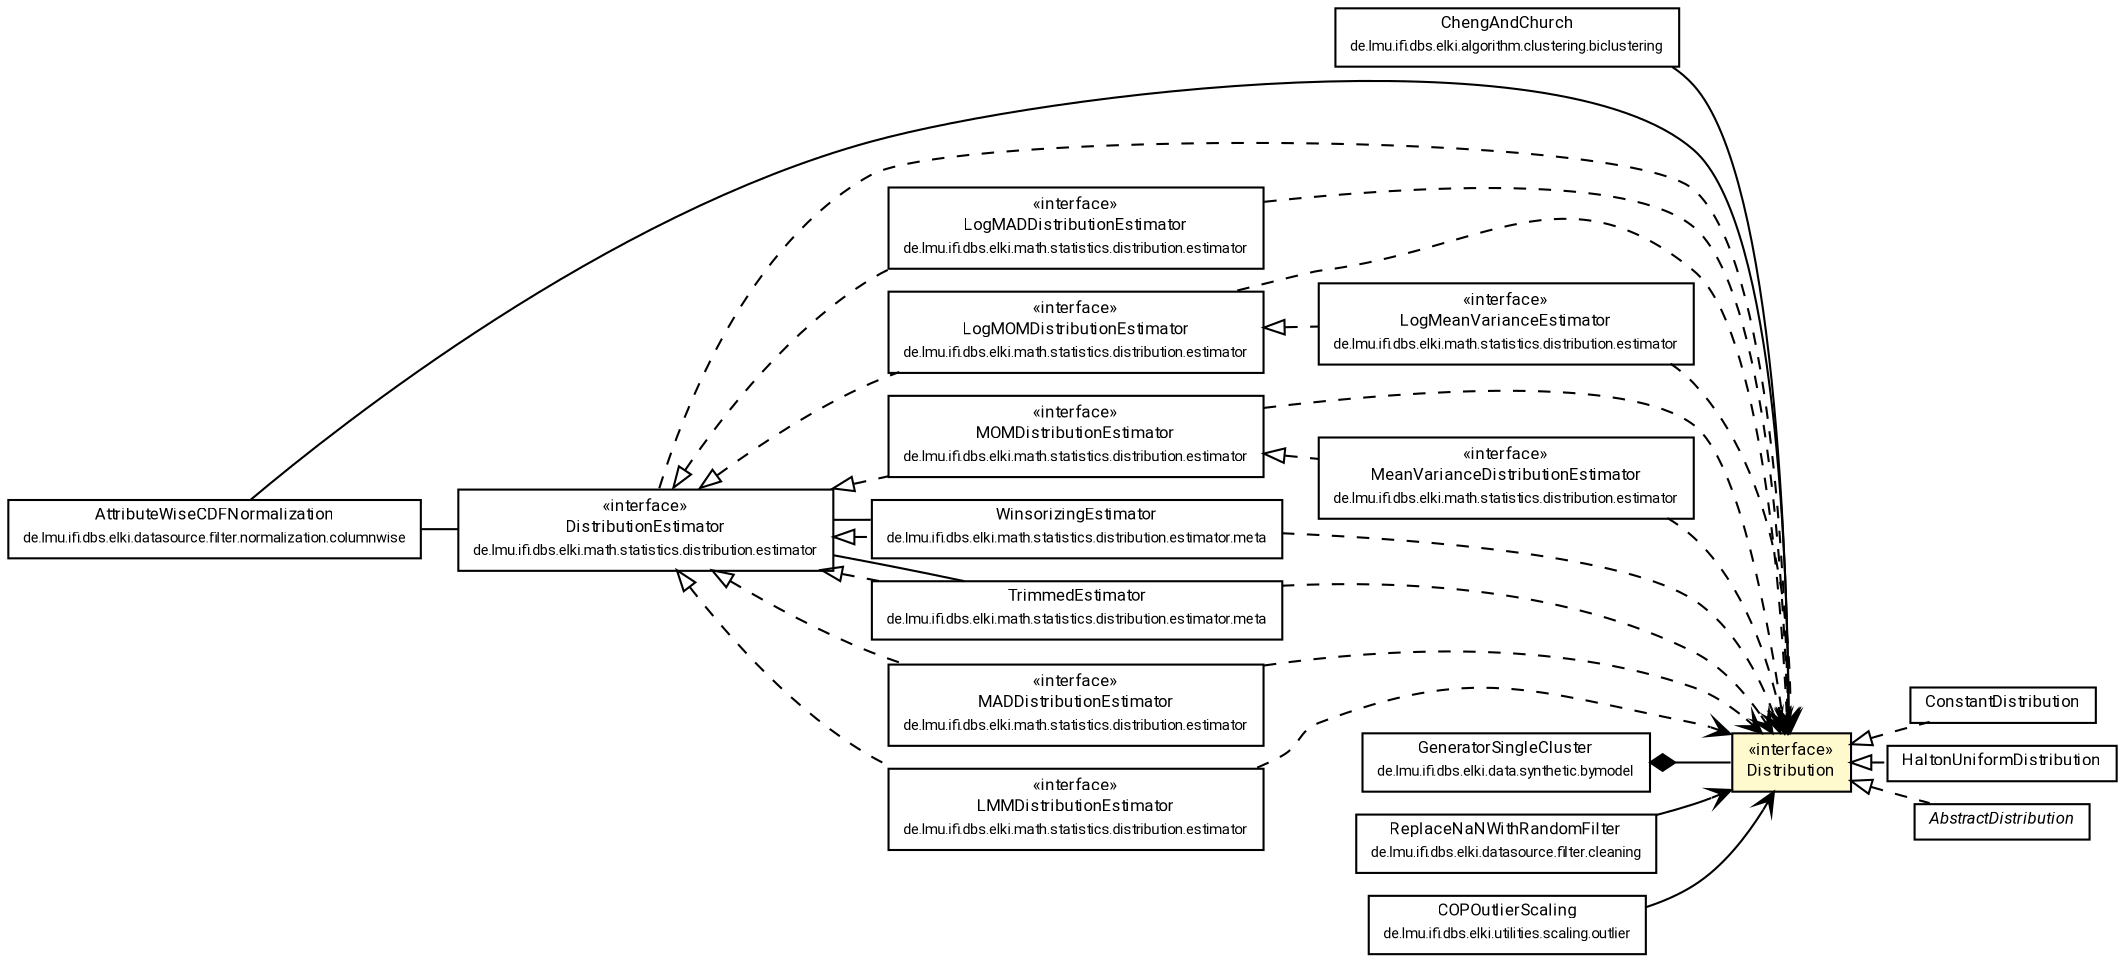 #!/usr/local/bin/dot
#
# Class diagram 
# Generated by UMLGraph version R5_7_2-60-g0e99a6 (http://www.spinellis.gr/umlgraph/)
#

digraph G {
	graph [fontnames="svg"]
	edge [fontname="Roboto",fontsize=7,labelfontname="Roboto",labelfontsize=7,color="black"];
	node [fontname="Roboto",fontcolor="black",fontsize=8,shape=plaintext,margin=0,width=0,height=0];
	nodesep=0.15;
	ranksep=0.25;
	rankdir=LR;
	// de.lmu.ifi.dbs.elki.algorithm.clustering.biclustering.ChengAndChurch<V extends de.lmu.ifi.dbs.elki.data.NumberVector>
	c3437292 [label=<<table title="de.lmu.ifi.dbs.elki.algorithm.clustering.biclustering.ChengAndChurch" border="0" cellborder="1" cellspacing="0" cellpadding="2" href="../../../algorithm/clustering/biclustering/ChengAndChurch.html" target="_parent">
		<tr><td><table border="0" cellspacing="0" cellpadding="1">
		<tr><td align="center" balign="center"> <font face="Roboto">ChengAndChurch</font> </td></tr>
		<tr><td align="center" balign="center"> <font face="Roboto" point-size="7.0">de.lmu.ifi.dbs.elki.algorithm.clustering.biclustering</font> </td></tr>
		</table></td></tr>
		</table>>, URL="../../../algorithm/clustering/biclustering/ChengAndChurch.html"];
	// de.lmu.ifi.dbs.elki.math.statistics.distribution.Distribution
	c3438067 [label=<<table title="de.lmu.ifi.dbs.elki.math.statistics.distribution.Distribution" border="0" cellborder="1" cellspacing="0" cellpadding="2" bgcolor="lemonChiffon" href="Distribution.html" target="_parent">
		<tr><td><table border="0" cellspacing="0" cellpadding="1">
		<tr><td align="center" balign="center"> &#171;interface&#187; </td></tr>
		<tr><td align="center" balign="center"> <font face="Roboto">Distribution</font> </td></tr>
		</table></td></tr>
		</table>>, URL="Distribution.html"];
	// de.lmu.ifi.dbs.elki.math.statistics.distribution.ConstantDistribution
	c3438068 [label=<<table title="de.lmu.ifi.dbs.elki.math.statistics.distribution.ConstantDistribution" border="0" cellborder="1" cellspacing="0" cellpadding="2" href="ConstantDistribution.html" target="_parent">
		<tr><td><table border="0" cellspacing="0" cellpadding="1">
		<tr><td align="center" balign="center"> <font face="Roboto">ConstantDistribution</font> </td></tr>
		</table></td></tr>
		</table>>, URL="ConstantDistribution.html"];
	// de.lmu.ifi.dbs.elki.math.statistics.distribution.estimator.LogMeanVarianceEstimator<D extends de.lmu.ifi.dbs.elki.math.statistics.distribution.Distribution>
	c3438074 [label=<<table title="de.lmu.ifi.dbs.elki.math.statistics.distribution.estimator.LogMeanVarianceEstimator" border="0" cellborder="1" cellspacing="0" cellpadding="2" href="estimator/LogMeanVarianceEstimator.html" target="_parent">
		<tr><td><table border="0" cellspacing="0" cellpadding="1">
		<tr><td align="center" balign="center"> &#171;interface&#187; </td></tr>
		<tr><td align="center" balign="center"> <font face="Roboto">LogMeanVarianceEstimator</font> </td></tr>
		<tr><td align="center" balign="center"> <font face="Roboto" point-size="7.0">de.lmu.ifi.dbs.elki.math.statistics.distribution.estimator</font> </td></tr>
		</table></td></tr>
		</table>>, URL="estimator/LogMeanVarianceEstimator.html"];
	// de.lmu.ifi.dbs.elki.math.statistics.distribution.estimator.LogMADDistributionEstimator<D extends de.lmu.ifi.dbs.elki.math.statistics.distribution.Distribution>
	c3438081 [label=<<table title="de.lmu.ifi.dbs.elki.math.statistics.distribution.estimator.LogMADDistributionEstimator" border="0" cellborder="1" cellspacing="0" cellpadding="2" href="estimator/LogMADDistributionEstimator.html" target="_parent">
		<tr><td><table border="0" cellspacing="0" cellpadding="1">
		<tr><td align="center" balign="center"> &#171;interface&#187; </td></tr>
		<tr><td align="center" balign="center"> <font face="Roboto">LogMADDistributionEstimator</font> </td></tr>
		<tr><td align="center" balign="center"> <font face="Roboto" point-size="7.0">de.lmu.ifi.dbs.elki.math.statistics.distribution.estimator</font> </td></tr>
		</table></td></tr>
		</table>>, URL="estimator/LogMADDistributionEstimator.html"];
	// de.lmu.ifi.dbs.elki.math.statistics.distribution.estimator.MeanVarianceDistributionEstimator<D extends de.lmu.ifi.dbs.elki.math.statistics.distribution.Distribution>
	c3438104 [label=<<table title="de.lmu.ifi.dbs.elki.math.statistics.distribution.estimator.MeanVarianceDistributionEstimator" border="0" cellborder="1" cellspacing="0" cellpadding="2" href="estimator/MeanVarianceDistributionEstimator.html" target="_parent">
		<tr><td><table border="0" cellspacing="0" cellpadding="1">
		<tr><td align="center" balign="center"> &#171;interface&#187; </td></tr>
		<tr><td align="center" balign="center"> <font face="Roboto">MeanVarianceDistributionEstimator</font> </td></tr>
		<tr><td align="center" balign="center"> <font face="Roboto" point-size="7.0">de.lmu.ifi.dbs.elki.math.statistics.distribution.estimator</font> </td></tr>
		</table></td></tr>
		</table>>, URL="estimator/MeanVarianceDistributionEstimator.html"];
	// de.lmu.ifi.dbs.elki.math.statistics.distribution.estimator.LogMOMDistributionEstimator<D extends de.lmu.ifi.dbs.elki.math.statistics.distribution.Distribution>
	c3438111 [label=<<table title="de.lmu.ifi.dbs.elki.math.statistics.distribution.estimator.LogMOMDistributionEstimator" border="0" cellborder="1" cellspacing="0" cellpadding="2" href="estimator/LogMOMDistributionEstimator.html" target="_parent">
		<tr><td><table border="0" cellspacing="0" cellpadding="1">
		<tr><td align="center" balign="center"> &#171;interface&#187; </td></tr>
		<tr><td align="center" balign="center"> <font face="Roboto">LogMOMDistributionEstimator</font> </td></tr>
		<tr><td align="center" balign="center"> <font face="Roboto" point-size="7.0">de.lmu.ifi.dbs.elki.math.statistics.distribution.estimator</font> </td></tr>
		</table></td></tr>
		</table>>, URL="estimator/LogMOMDistributionEstimator.html"];
	// de.lmu.ifi.dbs.elki.math.statistics.distribution.estimator.DistributionEstimator<D extends de.lmu.ifi.dbs.elki.math.statistics.distribution.Distribution>
	c3438112 [label=<<table title="de.lmu.ifi.dbs.elki.math.statistics.distribution.estimator.DistributionEstimator" border="0" cellborder="1" cellspacing="0" cellpadding="2" href="estimator/DistributionEstimator.html" target="_parent">
		<tr><td><table border="0" cellspacing="0" cellpadding="1">
		<tr><td align="center" balign="center"> &#171;interface&#187; </td></tr>
		<tr><td align="center" balign="center"> <font face="Roboto">DistributionEstimator</font> </td></tr>
		<tr><td align="center" balign="center"> <font face="Roboto" point-size="7.0">de.lmu.ifi.dbs.elki.math.statistics.distribution.estimator</font> </td></tr>
		</table></td></tr>
		</table>>, URL="estimator/DistributionEstimator.html"];
	// de.lmu.ifi.dbs.elki.math.statistics.distribution.estimator.MOMDistributionEstimator<D extends de.lmu.ifi.dbs.elki.math.statistics.distribution.Distribution>
	c3438119 [label=<<table title="de.lmu.ifi.dbs.elki.math.statistics.distribution.estimator.MOMDistributionEstimator" border="0" cellborder="1" cellspacing="0" cellpadding="2" href="estimator/MOMDistributionEstimator.html" target="_parent">
		<tr><td><table border="0" cellspacing="0" cellpadding="1">
		<tr><td align="center" balign="center"> &#171;interface&#187; </td></tr>
		<tr><td align="center" balign="center"> <font face="Roboto">MOMDistributionEstimator</font> </td></tr>
		<tr><td align="center" balign="center"> <font face="Roboto" point-size="7.0">de.lmu.ifi.dbs.elki.math.statistics.distribution.estimator</font> </td></tr>
		</table></td></tr>
		</table>>, URL="estimator/MOMDistributionEstimator.html"];
	// de.lmu.ifi.dbs.elki.math.statistics.distribution.estimator.meta.WinsorizingEstimator<D extends de.lmu.ifi.dbs.elki.math.statistics.distribution.Distribution>
	c3438150 [label=<<table title="de.lmu.ifi.dbs.elki.math.statistics.distribution.estimator.meta.WinsorizingEstimator" border="0" cellborder="1" cellspacing="0" cellpadding="2" href="estimator/meta/WinsorizingEstimator.html" target="_parent">
		<tr><td><table border="0" cellspacing="0" cellpadding="1">
		<tr><td align="center" balign="center"> <font face="Roboto">WinsorizingEstimator</font> </td></tr>
		<tr><td align="center" balign="center"> <font face="Roboto" point-size="7.0">de.lmu.ifi.dbs.elki.math.statistics.distribution.estimator.meta</font> </td></tr>
		</table></td></tr>
		</table>>, URL="estimator/meta/WinsorizingEstimator.html"];
	// de.lmu.ifi.dbs.elki.math.statistics.distribution.estimator.meta.TrimmedEstimator<D extends de.lmu.ifi.dbs.elki.math.statistics.distribution.Distribution>
	c3438152 [label=<<table title="de.lmu.ifi.dbs.elki.math.statistics.distribution.estimator.meta.TrimmedEstimator" border="0" cellborder="1" cellspacing="0" cellpadding="2" href="estimator/meta/TrimmedEstimator.html" target="_parent">
		<tr><td><table border="0" cellspacing="0" cellpadding="1">
		<tr><td align="center" balign="center"> <font face="Roboto">TrimmedEstimator</font> </td></tr>
		<tr><td align="center" balign="center"> <font face="Roboto" point-size="7.0">de.lmu.ifi.dbs.elki.math.statistics.distribution.estimator.meta</font> </td></tr>
		</table></td></tr>
		</table>>, URL="estimator/meta/TrimmedEstimator.html"];
	// de.lmu.ifi.dbs.elki.math.statistics.distribution.estimator.MADDistributionEstimator<D extends de.lmu.ifi.dbs.elki.math.statistics.distribution.Distribution>
	c3438163 [label=<<table title="de.lmu.ifi.dbs.elki.math.statistics.distribution.estimator.MADDistributionEstimator" border="0" cellborder="1" cellspacing="0" cellpadding="2" href="estimator/MADDistributionEstimator.html" target="_parent">
		<tr><td><table border="0" cellspacing="0" cellpadding="1">
		<tr><td align="center" balign="center"> &#171;interface&#187; </td></tr>
		<tr><td align="center" balign="center"> <font face="Roboto">MADDistributionEstimator</font> </td></tr>
		<tr><td align="center" balign="center"> <font face="Roboto" point-size="7.0">de.lmu.ifi.dbs.elki.math.statistics.distribution.estimator</font> </td></tr>
		</table></td></tr>
		</table>>, URL="estimator/MADDistributionEstimator.html"];
	// de.lmu.ifi.dbs.elki.math.statistics.distribution.estimator.LMMDistributionEstimator<D extends de.lmu.ifi.dbs.elki.math.statistics.distribution.Distribution>
	c3438168 [label=<<table title="de.lmu.ifi.dbs.elki.math.statistics.distribution.estimator.LMMDistributionEstimator" border="0" cellborder="1" cellspacing="0" cellpadding="2" href="estimator/LMMDistributionEstimator.html" target="_parent">
		<tr><td><table border="0" cellspacing="0" cellpadding="1">
		<tr><td align="center" balign="center"> &#171;interface&#187; </td></tr>
		<tr><td align="center" balign="center"> <font face="Roboto">LMMDistributionEstimator</font> </td></tr>
		<tr><td align="center" balign="center"> <font face="Roboto" point-size="7.0">de.lmu.ifi.dbs.elki.math.statistics.distribution.estimator</font> </td></tr>
		</table></td></tr>
		</table>>, URL="estimator/LMMDistributionEstimator.html"];
	// de.lmu.ifi.dbs.elki.math.statistics.distribution.HaltonUniformDistribution
	c3438189 [label=<<table title="de.lmu.ifi.dbs.elki.math.statistics.distribution.HaltonUniformDistribution" border="0" cellborder="1" cellspacing="0" cellpadding="2" href="HaltonUniformDistribution.html" target="_parent">
		<tr><td><table border="0" cellspacing="0" cellpadding="1">
		<tr><td align="center" balign="center"> <font face="Roboto">HaltonUniformDistribution</font> </td></tr>
		</table></td></tr>
		</table>>, URL="HaltonUniformDistribution.html"];
	// de.lmu.ifi.dbs.elki.math.statistics.distribution.AbstractDistribution
	c3438217 [label=<<table title="de.lmu.ifi.dbs.elki.math.statistics.distribution.AbstractDistribution" border="0" cellborder="1" cellspacing="0" cellpadding="2" href="AbstractDistribution.html" target="_parent">
		<tr><td><table border="0" cellspacing="0" cellpadding="1">
		<tr><td align="center" balign="center"> <font face="Roboto"><i>AbstractDistribution</i></font> </td></tr>
		</table></td></tr>
		</table>>, URL="AbstractDistribution.html"];
	// de.lmu.ifi.dbs.elki.data.synthetic.bymodel.GeneratorSingleCluster
	c3438546 [label=<<table title="de.lmu.ifi.dbs.elki.data.synthetic.bymodel.GeneratorSingleCluster" border="0" cellborder="1" cellspacing="0" cellpadding="2" href="../../../data/synthetic/bymodel/GeneratorSingleCluster.html" target="_parent">
		<tr><td><table border="0" cellspacing="0" cellpadding="1">
		<tr><td align="center" balign="center"> <font face="Roboto">GeneratorSingleCluster</font> </td></tr>
		<tr><td align="center" balign="center"> <font face="Roboto" point-size="7.0">de.lmu.ifi.dbs.elki.data.synthetic.bymodel</font> </td></tr>
		</table></td></tr>
		</table>>, URL="../../../data/synthetic/bymodel/GeneratorSingleCluster.html"];
	// de.lmu.ifi.dbs.elki.datasource.filter.cleaning.ReplaceNaNWithRandomFilter
	c3439117 [label=<<table title="de.lmu.ifi.dbs.elki.datasource.filter.cleaning.ReplaceNaNWithRandomFilter" border="0" cellborder="1" cellspacing="0" cellpadding="2" href="../../../datasource/filter/cleaning/ReplaceNaNWithRandomFilter.html" target="_parent">
		<tr><td><table border="0" cellspacing="0" cellpadding="1">
		<tr><td align="center" balign="center"> <font face="Roboto">ReplaceNaNWithRandomFilter</font> </td></tr>
		<tr><td align="center" balign="center"> <font face="Roboto" point-size="7.0">de.lmu.ifi.dbs.elki.datasource.filter.cleaning</font> </td></tr>
		</table></td></tr>
		</table>>, URL="../../../datasource/filter/cleaning/ReplaceNaNWithRandomFilter.html"];
	// de.lmu.ifi.dbs.elki.datasource.filter.normalization.columnwise.AttributeWiseCDFNormalization<V extends de.lmu.ifi.dbs.elki.data.NumberVector>
	c3439141 [label=<<table title="de.lmu.ifi.dbs.elki.datasource.filter.normalization.columnwise.AttributeWiseCDFNormalization" border="0" cellborder="1" cellspacing="0" cellpadding="2" href="../../../datasource/filter/normalization/columnwise/AttributeWiseCDFNormalization.html" target="_parent">
		<tr><td><table border="0" cellspacing="0" cellpadding="1">
		<tr><td align="center" balign="center"> <font face="Roboto">AttributeWiseCDFNormalization</font> </td></tr>
		<tr><td align="center" balign="center"> <font face="Roboto" point-size="7.0">de.lmu.ifi.dbs.elki.datasource.filter.normalization.columnwise</font> </td></tr>
		</table></td></tr>
		</table>>, URL="../../../datasource/filter/normalization/columnwise/AttributeWiseCDFNormalization.html"];
	// de.lmu.ifi.dbs.elki.utilities.scaling.outlier.COPOutlierScaling
	c3439284 [label=<<table title="de.lmu.ifi.dbs.elki.utilities.scaling.outlier.COPOutlierScaling" border="0" cellborder="1" cellspacing="0" cellpadding="2" href="../../../utilities/scaling/outlier/COPOutlierScaling.html" target="_parent">
		<tr><td><table border="0" cellspacing="0" cellpadding="1">
		<tr><td align="center" balign="center"> <font face="Roboto">COPOutlierScaling</font> </td></tr>
		<tr><td align="center" balign="center"> <font face="Roboto" point-size="7.0">de.lmu.ifi.dbs.elki.utilities.scaling.outlier</font> </td></tr>
		</table></td></tr>
		</table>>, URL="../../../utilities/scaling/outlier/COPOutlierScaling.html"];
	// de.lmu.ifi.dbs.elki.math.statistics.distribution.ConstantDistribution implements de.lmu.ifi.dbs.elki.math.statistics.distribution.Distribution
	c3438067 -> c3438068 [arrowtail=empty,style=dashed,dir=back,weight=9];
	// de.lmu.ifi.dbs.elki.math.statistics.distribution.estimator.LogMeanVarianceEstimator<D extends de.lmu.ifi.dbs.elki.math.statistics.distribution.Distribution> implements de.lmu.ifi.dbs.elki.math.statistics.distribution.estimator.LogMOMDistributionEstimator<D extends de.lmu.ifi.dbs.elki.math.statistics.distribution.Distribution>
	c3438111 -> c3438074 [arrowtail=empty,style=dashed,dir=back,weight=9];
	// de.lmu.ifi.dbs.elki.math.statistics.distribution.estimator.LogMADDistributionEstimator<D extends de.lmu.ifi.dbs.elki.math.statistics.distribution.Distribution> implements de.lmu.ifi.dbs.elki.math.statistics.distribution.estimator.DistributionEstimator<D extends de.lmu.ifi.dbs.elki.math.statistics.distribution.Distribution>
	c3438112 -> c3438081 [arrowtail=empty,style=dashed,dir=back,weight=9];
	// de.lmu.ifi.dbs.elki.math.statistics.distribution.estimator.MeanVarianceDistributionEstimator<D extends de.lmu.ifi.dbs.elki.math.statistics.distribution.Distribution> implements de.lmu.ifi.dbs.elki.math.statistics.distribution.estimator.MOMDistributionEstimator<D extends de.lmu.ifi.dbs.elki.math.statistics.distribution.Distribution>
	c3438119 -> c3438104 [arrowtail=empty,style=dashed,dir=back,weight=9];
	// de.lmu.ifi.dbs.elki.math.statistics.distribution.estimator.LogMOMDistributionEstimator<D extends de.lmu.ifi.dbs.elki.math.statistics.distribution.Distribution> implements de.lmu.ifi.dbs.elki.math.statistics.distribution.estimator.DistributionEstimator<D extends de.lmu.ifi.dbs.elki.math.statistics.distribution.Distribution>
	c3438112 -> c3438111 [arrowtail=empty,style=dashed,dir=back,weight=9];
	// de.lmu.ifi.dbs.elki.math.statistics.distribution.estimator.MOMDistributionEstimator<D extends de.lmu.ifi.dbs.elki.math.statistics.distribution.Distribution> implements de.lmu.ifi.dbs.elki.math.statistics.distribution.estimator.DistributionEstimator<D extends de.lmu.ifi.dbs.elki.math.statistics.distribution.Distribution>
	c3438112 -> c3438119 [arrowtail=empty,style=dashed,dir=back,weight=9];
	// de.lmu.ifi.dbs.elki.math.statistics.distribution.estimator.meta.WinsorizingEstimator<D extends de.lmu.ifi.dbs.elki.math.statistics.distribution.Distribution> implements de.lmu.ifi.dbs.elki.math.statistics.distribution.estimator.DistributionEstimator<D extends de.lmu.ifi.dbs.elki.math.statistics.distribution.Distribution>
	c3438112 -> c3438150 [arrowtail=empty,style=dashed,dir=back,weight=9];
	// de.lmu.ifi.dbs.elki.math.statistics.distribution.estimator.meta.WinsorizingEstimator<D extends de.lmu.ifi.dbs.elki.math.statistics.distribution.Distribution> assoc de.lmu.ifi.dbs.elki.math.statistics.distribution.estimator.DistributionEstimator<D extends de.lmu.ifi.dbs.elki.math.statistics.distribution.Distribution>
	c3438150 -> c3438112 [arrowhead=none,weight=2];
	// de.lmu.ifi.dbs.elki.math.statistics.distribution.estimator.meta.TrimmedEstimator<D extends de.lmu.ifi.dbs.elki.math.statistics.distribution.Distribution> implements de.lmu.ifi.dbs.elki.math.statistics.distribution.estimator.DistributionEstimator<D extends de.lmu.ifi.dbs.elki.math.statistics.distribution.Distribution>
	c3438112 -> c3438152 [arrowtail=empty,style=dashed,dir=back,weight=9];
	// de.lmu.ifi.dbs.elki.math.statistics.distribution.estimator.meta.TrimmedEstimator<D extends de.lmu.ifi.dbs.elki.math.statistics.distribution.Distribution> assoc de.lmu.ifi.dbs.elki.math.statistics.distribution.estimator.DistributionEstimator<D extends de.lmu.ifi.dbs.elki.math.statistics.distribution.Distribution>
	c3438152 -> c3438112 [arrowhead=none,weight=2];
	// de.lmu.ifi.dbs.elki.math.statistics.distribution.estimator.MADDistributionEstimator<D extends de.lmu.ifi.dbs.elki.math.statistics.distribution.Distribution> implements de.lmu.ifi.dbs.elki.math.statistics.distribution.estimator.DistributionEstimator<D extends de.lmu.ifi.dbs.elki.math.statistics.distribution.Distribution>
	c3438112 -> c3438163 [arrowtail=empty,style=dashed,dir=back,weight=9];
	// de.lmu.ifi.dbs.elki.math.statistics.distribution.estimator.LMMDistributionEstimator<D extends de.lmu.ifi.dbs.elki.math.statistics.distribution.Distribution> implements de.lmu.ifi.dbs.elki.math.statistics.distribution.estimator.DistributionEstimator<D extends de.lmu.ifi.dbs.elki.math.statistics.distribution.Distribution>
	c3438112 -> c3438168 [arrowtail=empty,style=dashed,dir=back,weight=9];
	// de.lmu.ifi.dbs.elki.math.statistics.distribution.HaltonUniformDistribution implements de.lmu.ifi.dbs.elki.math.statistics.distribution.Distribution
	c3438067 -> c3438189 [arrowtail=empty,style=dashed,dir=back,weight=9];
	// de.lmu.ifi.dbs.elki.math.statistics.distribution.AbstractDistribution implements de.lmu.ifi.dbs.elki.math.statistics.distribution.Distribution
	c3438067 -> c3438217 [arrowtail=empty,style=dashed,dir=back,weight=9];
	// de.lmu.ifi.dbs.elki.data.synthetic.bymodel.GeneratorSingleCluster composed de.lmu.ifi.dbs.elki.math.statistics.distribution.Distribution
	c3438546 -> c3438067 [arrowhead=none,arrowtail=diamond,dir=back,weight=6];
	// de.lmu.ifi.dbs.elki.datasource.filter.normalization.columnwise.AttributeWiseCDFNormalization<V extends de.lmu.ifi.dbs.elki.data.NumberVector> assoc de.lmu.ifi.dbs.elki.math.statistics.distribution.estimator.DistributionEstimator<D extends de.lmu.ifi.dbs.elki.math.statistics.distribution.Distribution>
	c3439141 -> c3438112 [arrowhead=none,weight=2];
	// de.lmu.ifi.dbs.elki.algorithm.clustering.biclustering.ChengAndChurch<V extends de.lmu.ifi.dbs.elki.data.NumberVector> navassoc de.lmu.ifi.dbs.elki.math.statistics.distribution.Distribution
	c3437292 -> c3438067 [arrowhead=open,weight=1];
	// de.lmu.ifi.dbs.elki.datasource.filter.cleaning.ReplaceNaNWithRandomFilter navassoc de.lmu.ifi.dbs.elki.math.statistics.distribution.Distribution
	c3439117 -> c3438067 [arrowhead=open,weight=1];
	// de.lmu.ifi.dbs.elki.datasource.filter.normalization.columnwise.AttributeWiseCDFNormalization<V extends de.lmu.ifi.dbs.elki.data.NumberVector> navassoc de.lmu.ifi.dbs.elki.math.statistics.distribution.Distribution
	c3439141 -> c3438067 [arrowhead=open,weight=1,headlabel="*"];
	// de.lmu.ifi.dbs.elki.utilities.scaling.outlier.COPOutlierScaling navassoc de.lmu.ifi.dbs.elki.math.statistics.distribution.Distribution
	c3439284 -> c3438067 [arrowhead=open,weight=1];
	// de.lmu.ifi.dbs.elki.math.statistics.distribution.estimator.LogMeanVarianceEstimator<D extends de.lmu.ifi.dbs.elki.math.statistics.distribution.Distribution> depend de.lmu.ifi.dbs.elki.math.statistics.distribution.Distribution
	c3438074 -> c3438067 [arrowhead=open,style=dashed,weight=0];
	// de.lmu.ifi.dbs.elki.math.statistics.distribution.estimator.LogMADDistributionEstimator<D extends de.lmu.ifi.dbs.elki.math.statistics.distribution.Distribution> depend de.lmu.ifi.dbs.elki.math.statistics.distribution.Distribution
	c3438081 -> c3438067 [arrowhead=open,style=dashed,weight=0];
	// de.lmu.ifi.dbs.elki.math.statistics.distribution.estimator.MeanVarianceDistributionEstimator<D extends de.lmu.ifi.dbs.elki.math.statistics.distribution.Distribution> depend de.lmu.ifi.dbs.elki.math.statistics.distribution.Distribution
	c3438104 -> c3438067 [arrowhead=open,style=dashed,weight=0];
	// de.lmu.ifi.dbs.elki.math.statistics.distribution.estimator.LogMOMDistributionEstimator<D extends de.lmu.ifi.dbs.elki.math.statistics.distribution.Distribution> depend de.lmu.ifi.dbs.elki.math.statistics.distribution.Distribution
	c3438111 -> c3438067 [arrowhead=open,style=dashed,weight=0];
	// de.lmu.ifi.dbs.elki.math.statistics.distribution.estimator.DistributionEstimator<D extends de.lmu.ifi.dbs.elki.math.statistics.distribution.Distribution> depend de.lmu.ifi.dbs.elki.math.statistics.distribution.Distribution
	c3438112 -> c3438067 [arrowhead=open,style=dashed,weight=0];
	// de.lmu.ifi.dbs.elki.math.statistics.distribution.estimator.MOMDistributionEstimator<D extends de.lmu.ifi.dbs.elki.math.statistics.distribution.Distribution> depend de.lmu.ifi.dbs.elki.math.statistics.distribution.Distribution
	c3438119 -> c3438067 [arrowhead=open,style=dashed,weight=0];
	// de.lmu.ifi.dbs.elki.math.statistics.distribution.estimator.meta.WinsorizingEstimator<D extends de.lmu.ifi.dbs.elki.math.statistics.distribution.Distribution> depend de.lmu.ifi.dbs.elki.math.statistics.distribution.Distribution
	c3438150 -> c3438067 [arrowhead=open,style=dashed,weight=0];
	// de.lmu.ifi.dbs.elki.math.statistics.distribution.estimator.meta.TrimmedEstimator<D extends de.lmu.ifi.dbs.elki.math.statistics.distribution.Distribution> depend de.lmu.ifi.dbs.elki.math.statistics.distribution.Distribution
	c3438152 -> c3438067 [arrowhead=open,style=dashed,weight=0];
	// de.lmu.ifi.dbs.elki.math.statistics.distribution.estimator.MADDistributionEstimator<D extends de.lmu.ifi.dbs.elki.math.statistics.distribution.Distribution> depend de.lmu.ifi.dbs.elki.math.statistics.distribution.Distribution
	c3438163 -> c3438067 [arrowhead=open,style=dashed,weight=0];
	// de.lmu.ifi.dbs.elki.math.statistics.distribution.estimator.LMMDistributionEstimator<D extends de.lmu.ifi.dbs.elki.math.statistics.distribution.Distribution> depend de.lmu.ifi.dbs.elki.math.statistics.distribution.Distribution
	c3438168 -> c3438067 [arrowhead=open,style=dashed,weight=0];
}

